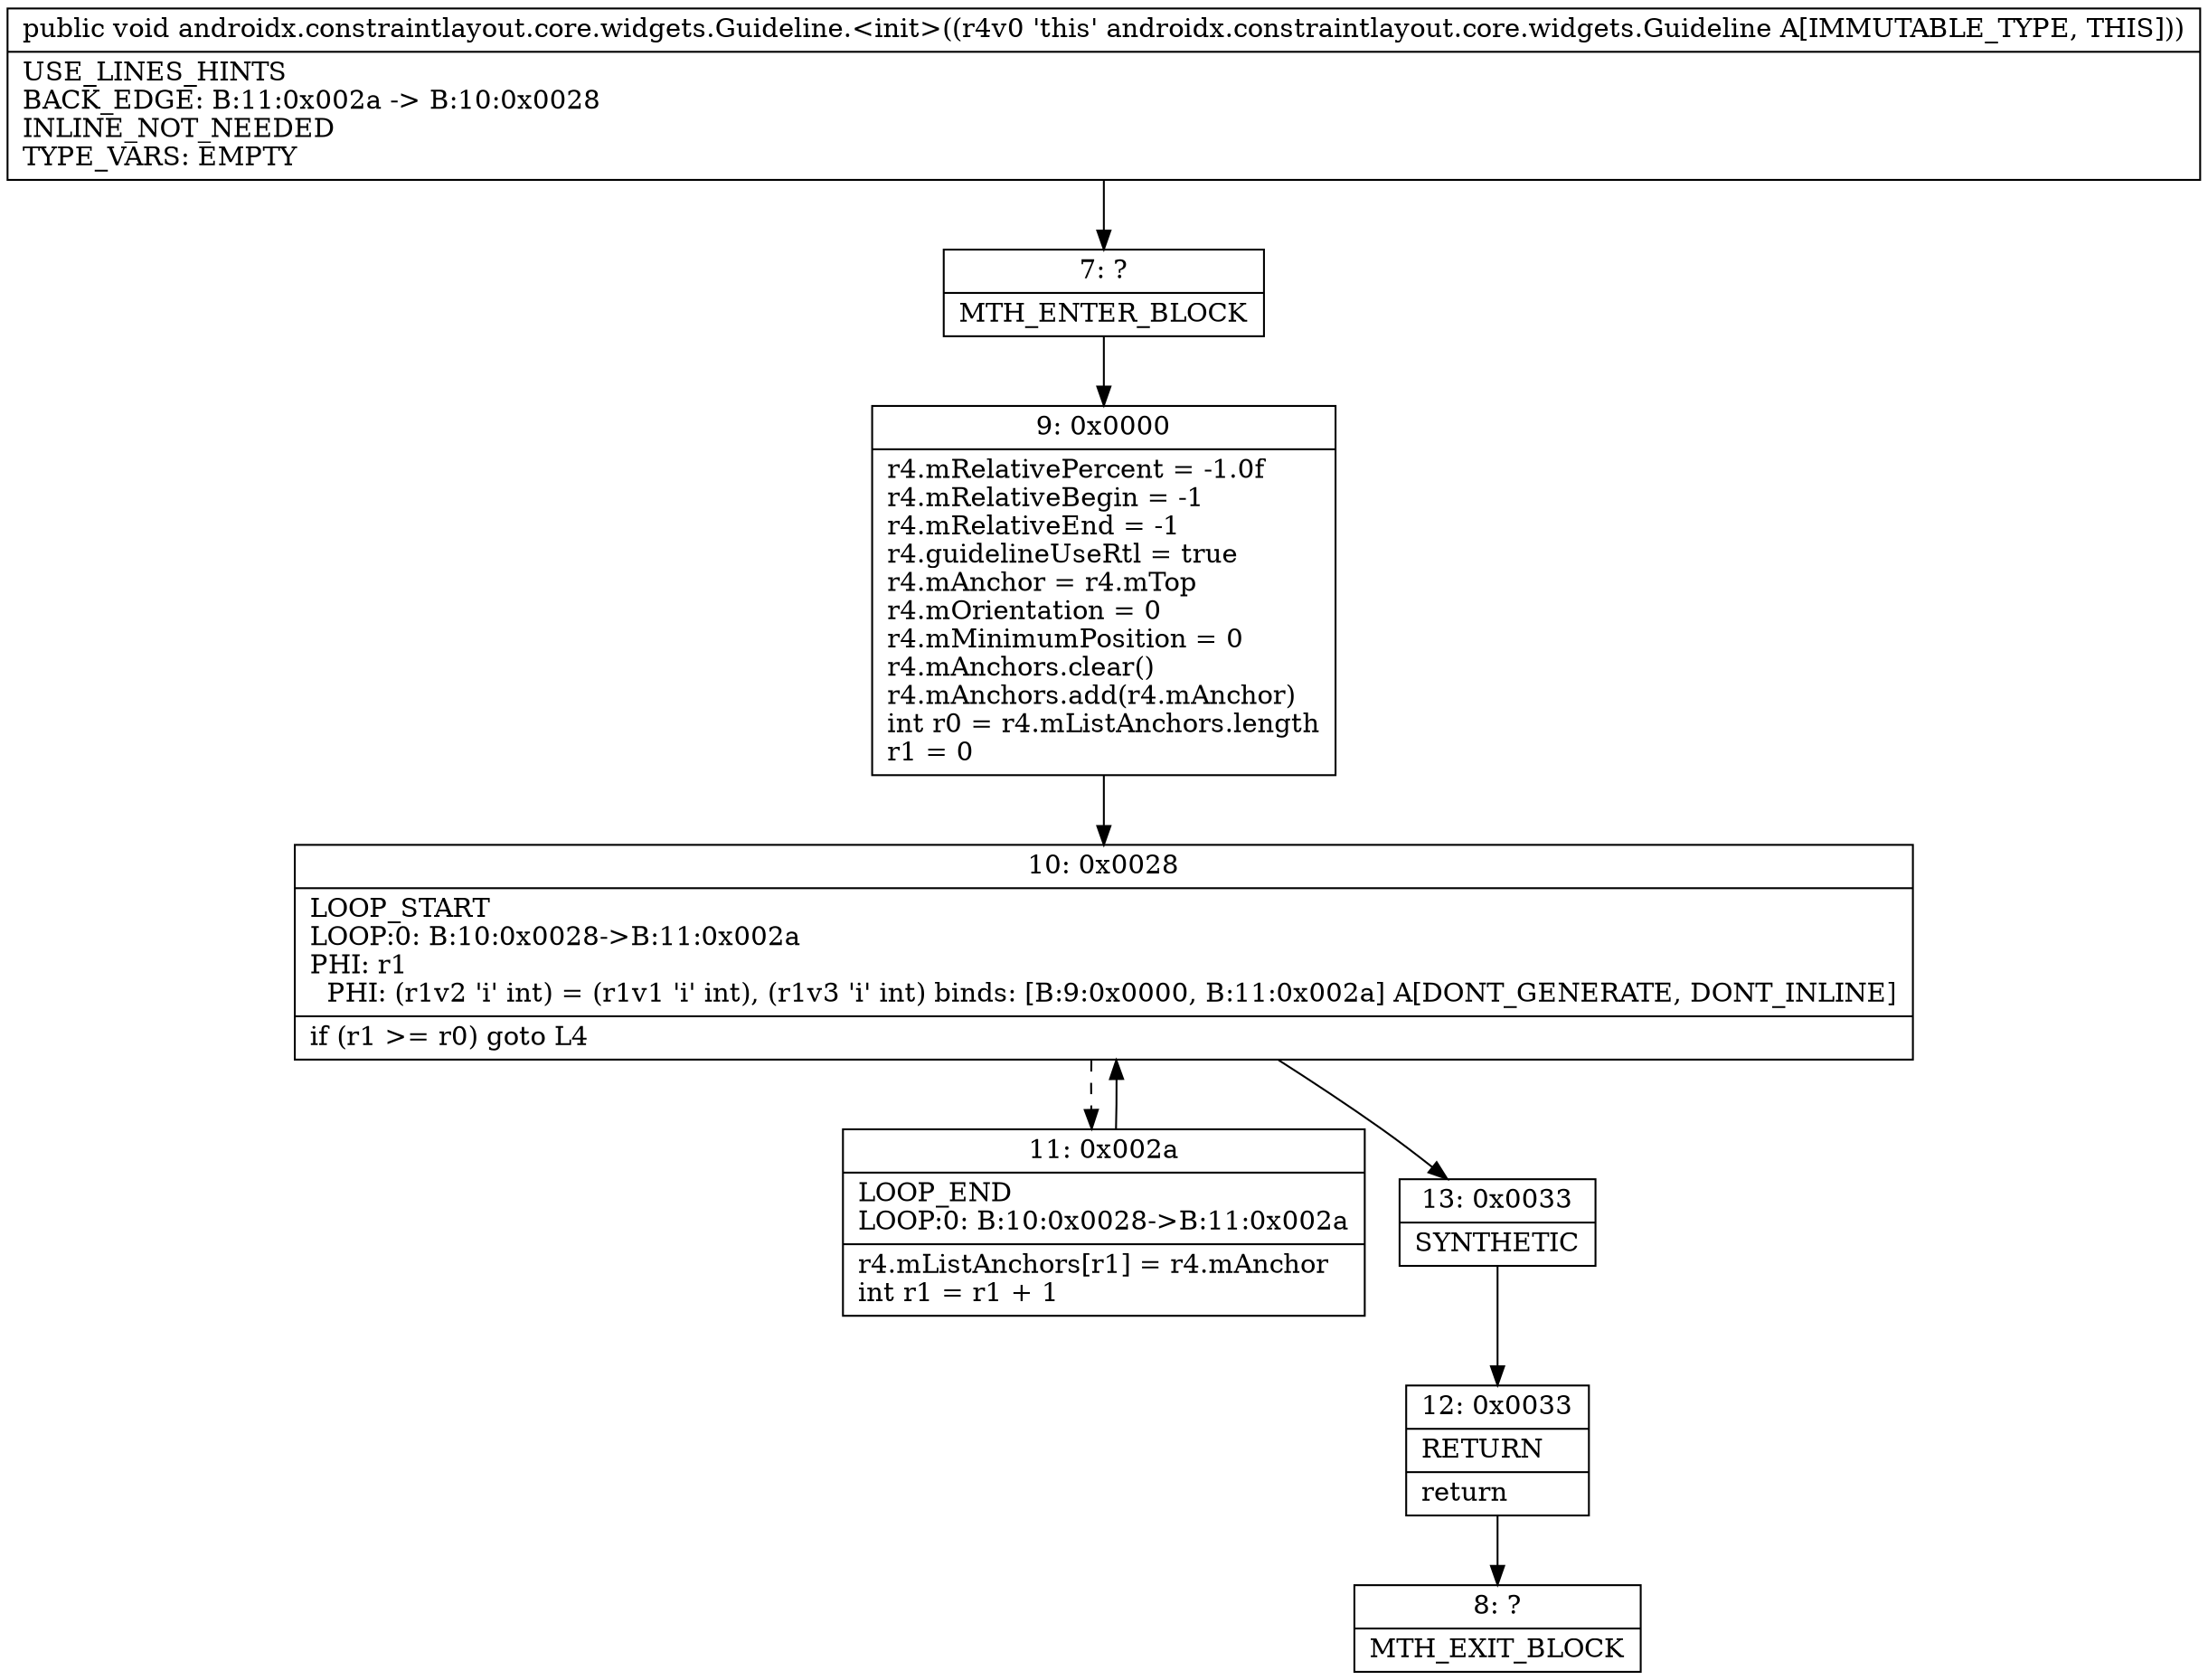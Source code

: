 digraph "CFG forandroidx.constraintlayout.core.widgets.Guideline.\<init\>()V" {
Node_7 [shape=record,label="{7\:\ ?|MTH_ENTER_BLOCK\l}"];
Node_9 [shape=record,label="{9\:\ 0x0000|r4.mRelativePercent = \-1.0f\lr4.mRelativeBegin = \-1\lr4.mRelativeEnd = \-1\lr4.guidelineUseRtl = true\lr4.mAnchor = r4.mTop\lr4.mOrientation = 0\lr4.mMinimumPosition = 0\lr4.mAnchors.clear()\lr4.mAnchors.add(r4.mAnchor)\lint r0 = r4.mListAnchors.length\lr1 = 0\l}"];
Node_10 [shape=record,label="{10\:\ 0x0028|LOOP_START\lLOOP:0: B:10:0x0028\-\>B:11:0x002a\lPHI: r1 \l  PHI: (r1v2 'i' int) = (r1v1 'i' int), (r1v3 'i' int) binds: [B:9:0x0000, B:11:0x002a] A[DONT_GENERATE, DONT_INLINE]\l|if (r1 \>= r0) goto L4\l}"];
Node_11 [shape=record,label="{11\:\ 0x002a|LOOP_END\lLOOP:0: B:10:0x0028\-\>B:11:0x002a\l|r4.mListAnchors[r1] = r4.mAnchor\lint r1 = r1 + 1\l}"];
Node_13 [shape=record,label="{13\:\ 0x0033|SYNTHETIC\l}"];
Node_12 [shape=record,label="{12\:\ 0x0033|RETURN\l|return\l}"];
Node_8 [shape=record,label="{8\:\ ?|MTH_EXIT_BLOCK\l}"];
MethodNode[shape=record,label="{public void androidx.constraintlayout.core.widgets.Guideline.\<init\>((r4v0 'this' androidx.constraintlayout.core.widgets.Guideline A[IMMUTABLE_TYPE, THIS]))  | USE_LINES_HINTS\lBACK_EDGE: B:11:0x002a \-\> B:10:0x0028\lINLINE_NOT_NEEDED\lTYPE_VARS: EMPTY\l}"];
MethodNode -> Node_7;Node_7 -> Node_9;
Node_9 -> Node_10;
Node_10 -> Node_11[style=dashed];
Node_10 -> Node_13;
Node_11 -> Node_10;
Node_13 -> Node_12;
Node_12 -> Node_8;
}

